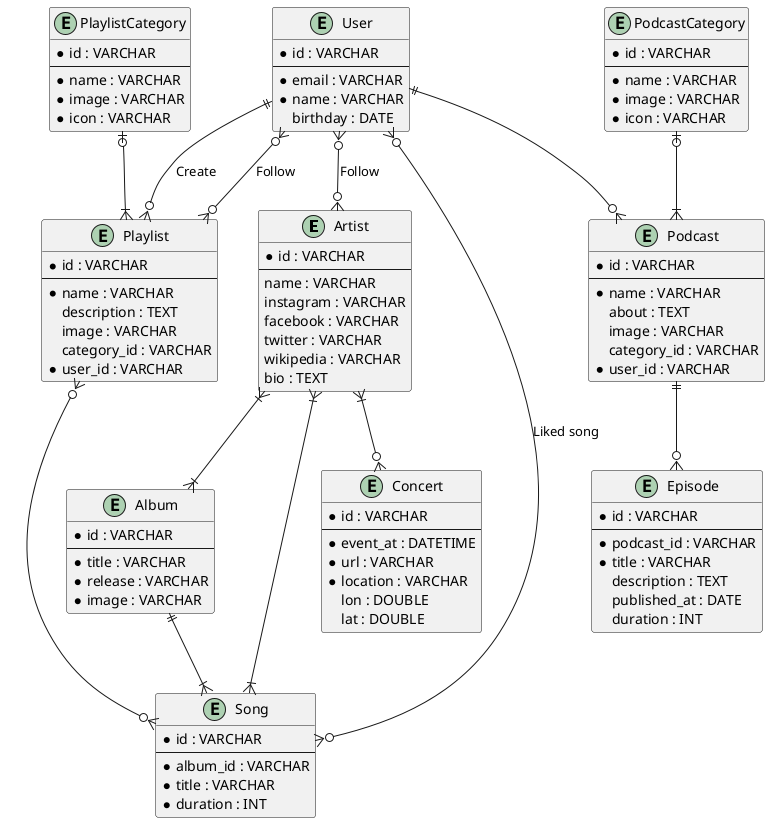 @startuml
entity Artist{
    * id : VARCHAR
    --
    name : VARCHAR
    instagram : VARCHAR
    facebook : VARCHAR
    twitter : VARCHAR
    wikipedia : VARCHAR
    bio : TEXT
}

entity Album{
    * id : VARCHAR
    --
    * title : VARCHAR
    * release : VARCHAR
    * image : VARCHAR
}

entity Song{
    * id : VARCHAR
    --
    * album_id : VARCHAR
    * title : VARCHAR
    * duration : INT
}

entity PlaylistCategory{
    * id : VARCHAR
    --
    * name : VARCHAR
    * image : VARCHAR
    * icon : VARCHAR
}

entity Playlist{
    * id : VARCHAR
    --
    * name : VARCHAR
    description : TEXT
    image : VARCHAR
    category_id : VARCHAR
    *user_id : VARCHAR
}

entity PodcastCategory{
    * id : VARCHAR
    --
    * name : VARCHAR
    * image : VARCHAR
    * icon : VARCHAR
}

entity Podcast{
    * id : VARCHAR
    --
    * name : VARCHAR
    about : TEXT
    image : VARCHAR
    category_id : VARCHAR
    * user_id : VARCHAR
}

entity Episode{
    * id : VARCHAR
    --
    * podcast_id : VARCHAR
    * title : VARCHAR
    description : TEXT
    published_at : DATE
    duration : INT
}

entity User{
    * id : VARCHAR
    --
    * email : VARCHAR
    * name : VARCHAR
    birthday : DATE
}

entity Concert{
    * id : VARCHAR
    --
    * event_at : DATETIME
    * url : VARCHAR
    * location : VARCHAR
    lon : DOUBLE
    lat : DOUBLE
}

Artist }|--|{ Album

Album ||--|{ Song

Artist }|--|{ Song

PlaylistCategory |o--|{ Playlist

User ||--o{ Playlist : Create

Playlist }o--o{ Song

PodcastCategory |o--|{ Podcast

User ||--o{ Podcast

Podcast ||--o{ Episode

Artist }|--o{ Concert

User }o--o{ Artist : Follow

User }o--o{ Song : Liked song

User }o--o{ Playlist : Follow
@enduml